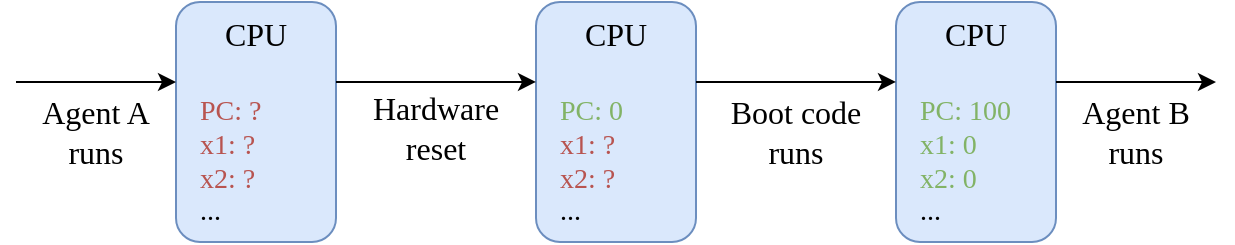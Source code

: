 <mxfile version="14.1.8" type="device"><diagram id="mznQ-jF35r6PzsM1Zkrp" name="Page-1"><mxGraphModel dx="1346" dy="1003" grid="1" gridSize="10" guides="1" tooltips="1" connect="1" arrows="1" fold="1" page="1" pageScale="1" pageWidth="1100" pageHeight="850" math="0" shadow="0"><root><mxCell id="0"/><mxCell id="1" parent="0"/><mxCell id="1796GU8sFGYE7XxDDvwm-1" value="CPU" style="rounded=1;whiteSpace=wrap;html=1;fontFamily=CMU Sans Serif;verticalAlign=top;fontSize=16;fillColor=#dae8fc;strokeColor=#6c8ebf;" parent="1" vertex="1"><mxGeometry x="120" y="240" width="80" height="120" as="geometry"/></mxCell><mxCell id="1796GU8sFGYE7XxDDvwm-2" value="&lt;font face=&quot;CMU Typewriter Text&quot; style=&quot;font-size: 14px&quot;&gt;PC: ?&lt;br style=&quot;font-size: 14px&quot;&gt;x1: ?&lt;br style=&quot;font-size: 14px&quot;&gt;x2: ?&lt;br style=&quot;font-size: 14px&quot;&gt;&lt;font color=&quot;#000000&quot;&gt;...&lt;/font&gt;&lt;/font&gt;" style="text;html=1;strokeColor=none;fillColor=none;align=left;verticalAlign=middle;whiteSpace=wrap;rounded=0;fontFamily=CMU Sans Serif;fontSize=14;fontColor=#B85450;" parent="1" vertex="1"><mxGeometry x="130" y="290" width="40" height="60" as="geometry"/></mxCell><mxCell id="1796GU8sFGYE7XxDDvwm-3" value="CPU" style="rounded=1;whiteSpace=wrap;html=1;fontFamily=CMU Sans Serif;verticalAlign=top;fontSize=16;fillColor=#dae8fc;strokeColor=#6c8ebf;" parent="1" vertex="1"><mxGeometry x="300" y="240" width="80" height="120" as="geometry"/></mxCell><mxCell id="1796GU8sFGYE7XxDDvwm-4" value="&lt;font face=&quot;CMU Typewriter Text&quot; style=&quot;font-size: 14px&quot;&gt;&lt;font color=&quot;#82b366&quot;&gt;PC: 0&lt;/font&gt;&lt;br style=&quot;font-size: 14px&quot;&gt;&lt;font color=&quot;#b85450&quot;&gt;x1: ?&lt;br style=&quot;font-size: 14px&quot;&gt;x2: ?&lt;/font&gt;&lt;br style=&quot;font-size: 14px&quot;&gt;...&lt;/font&gt;" style="text;html=1;strokeColor=none;fillColor=none;align=left;verticalAlign=middle;whiteSpace=wrap;rounded=0;fontFamily=CMU Sans Serif;fontSize=14;" parent="1" vertex="1"><mxGeometry x="310" y="290" width="40" height="60" as="geometry"/></mxCell><mxCell id="1796GU8sFGYE7XxDDvwm-5" value="CPU" style="rounded=1;whiteSpace=wrap;html=1;fontFamily=CMU Sans Serif;verticalAlign=top;fontSize=16;fillColor=#dae8fc;strokeColor=#6c8ebf;" parent="1" vertex="1"><mxGeometry x="480" y="240" width="80" height="120" as="geometry"/></mxCell><mxCell id="1796GU8sFGYE7XxDDvwm-6" value="&lt;font face=&quot;CMU Typewriter Text&quot; style=&quot;font-size: 14px&quot;&gt;&lt;font color=&quot;#82b366&quot;&gt;PC: 100&lt;br style=&quot;font-size: 14px&quot;&gt;x1: 0&lt;br style=&quot;font-size: 14px&quot;&gt;x2: 0&lt;br style=&quot;font-size: 14px&quot;&gt;&lt;/font&gt;...&lt;/font&gt;" style="text;html=1;strokeColor=none;fillColor=none;align=left;verticalAlign=middle;whiteSpace=wrap;rounded=0;fontFamily=CMU Sans Serif;fontSize=14;" parent="1" vertex="1"><mxGeometry x="490" y="290" width="60" height="60" as="geometry"/></mxCell><mxCell id="1796GU8sFGYE7XxDDvwm-7" value="" style="endArrow=classic;html=1;fontFamily=CMU Sans Serif;fontSize=16;entryX=0;entryY=0.333;entryDx=0;entryDy=0;entryPerimeter=0;" parent="1" target="1796GU8sFGYE7XxDDvwm-3" edge="1"><mxGeometry width="50" height="50" relative="1" as="geometry"><mxPoint x="200" y="280" as="sourcePoint"/><mxPoint x="270" y="280" as="targetPoint"/></mxGeometry></mxCell><mxCell id="1796GU8sFGYE7XxDDvwm-8" value="" style="endArrow=classic;html=1;fontFamily=CMU Sans Serif;fontSize=16;entryX=0;entryY=0.333;entryDx=0;entryDy=0;entryPerimeter=0;" parent="1" target="1796GU8sFGYE7XxDDvwm-5" edge="1"><mxGeometry width="50" height="50" relative="1" as="geometry"><mxPoint x="380" y="280.04" as="sourcePoint"/><mxPoint x="460" y="280.0" as="targetPoint"/></mxGeometry></mxCell><mxCell id="1796GU8sFGYE7XxDDvwm-9" value="" style="endArrow=classic;html=1;fontFamily=CMU Sans Serif;fontSize=16;entryX=0;entryY=0.333;entryDx=0;entryDy=0;entryPerimeter=0;" parent="1" edge="1"><mxGeometry width="50" height="50" relative="1" as="geometry"><mxPoint x="40" y="280.04" as="sourcePoint"/><mxPoint x="120" y="280.0" as="targetPoint"/></mxGeometry></mxCell><mxCell id="1796GU8sFGYE7XxDDvwm-10" value="" style="endArrow=classic;html=1;fontFamily=CMU Sans Serif;fontSize=16;entryX=0;entryY=0.333;entryDx=0;entryDy=0;entryPerimeter=0;" parent="1" edge="1"><mxGeometry width="50" height="50" relative="1" as="geometry"><mxPoint x="560" y="280.04" as="sourcePoint"/><mxPoint x="640" y="280.0" as="targetPoint"/></mxGeometry></mxCell><mxCell id="1796GU8sFGYE7XxDDvwm-11" value="Agent A&lt;br&gt;runs" style="text;html=1;strokeColor=none;fillColor=none;align=center;verticalAlign=middle;whiteSpace=wrap;rounded=0;fontFamily=CMU Sans Serif;fontSize=16;" parent="1" vertex="1"><mxGeometry x="50" y="290" width="60" height="30" as="geometry"/></mxCell><mxCell id="1796GU8sFGYE7XxDDvwm-12" value="Agent B&lt;br&gt;runs" style="text;html=1;strokeColor=none;fillColor=none;align=center;verticalAlign=middle;whiteSpace=wrap;rounded=0;fontFamily=CMU Sans Serif;fontSize=16;" parent="1" vertex="1"><mxGeometry x="570" y="290" width="60" height="30" as="geometry"/></mxCell><mxCell id="1796GU8sFGYE7XxDDvwm-13" value="Hardware reset" style="text;html=1;strokeColor=none;fillColor=none;align=center;verticalAlign=middle;whiteSpace=wrap;rounded=0;fontFamily=CMU Sans Serif;fontSize=16;" parent="1" vertex="1"><mxGeometry x="230" y="290" width="40" height="25" as="geometry"/></mxCell><mxCell id="1796GU8sFGYE7XxDDvwm-14" value="Boot code&lt;br&gt;runs" style="text;html=1;strokeColor=none;fillColor=none;align=center;verticalAlign=middle;whiteSpace=wrap;rounded=0;fontFamily=CMU Sans Serif;fontSize=16;" parent="1" vertex="1"><mxGeometry x="380" y="290" width="100" height="30" as="geometry"/></mxCell></root></mxGraphModel></diagram></mxfile>